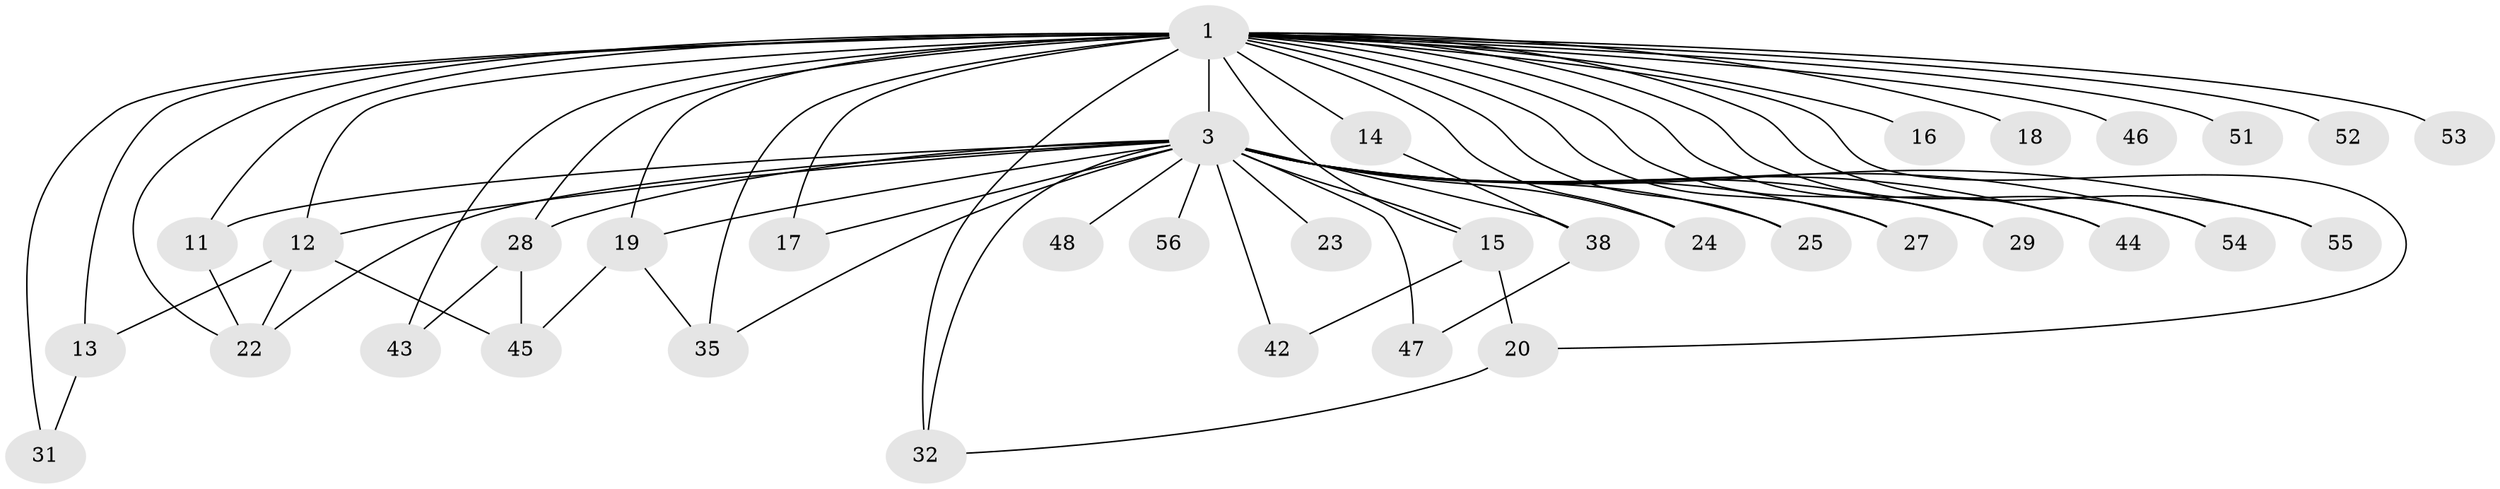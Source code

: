 // original degree distribution, {13: 0.0136986301369863, 23: 0.0273972602739726, 14: 0.0136986301369863, 16: 0.0136986301369863, 19: 0.0273972602739726, 17: 0.0273972602739726, 18: 0.0136986301369863, 3: 0.2602739726027397, 6: 0.0136986301369863, 4: 0.0958904109589041, 2: 0.4931506849315068}
// Generated by graph-tools (version 1.1) at 2025/14/03/09/25 04:14:18]
// undirected, 36 vertices, 64 edges
graph export_dot {
graph [start="1"]
  node [color=gray90,style=filled];
  1 [super="+7+2"];
  3 [super="+4+21+50"];
  11 [super="+61"];
  12;
  13;
  14;
  15;
  16;
  17;
  18;
  19 [super="+36"];
  20;
  22 [super="+26"];
  23;
  24 [super="+40"];
  25;
  27 [super="+73"];
  28 [super="+62"];
  29;
  31;
  32 [super="+70"];
  35;
  38;
  42;
  43;
  44;
  45;
  46;
  47;
  48;
  51;
  52;
  53;
  54;
  55;
  56;
  1 -- 3 [weight=32];
  1 -- 29;
  1 -- 46 [weight=3];
  1 -- 55;
  1 -- 14 [weight=2];
  1 -- 51 [weight=2];
  1 -- 19;
  1 -- 22;
  1 -- 27;
  1 -- 11;
  1 -- 12;
  1 -- 13;
  1 -- 15;
  1 -- 16 [weight=2];
  1 -- 17;
  1 -- 18;
  1 -- 20;
  1 -- 25;
  1 -- 28 [weight=2];
  1 -- 31;
  1 -- 32 [weight=2];
  1 -- 35;
  1 -- 43;
  1 -- 44;
  1 -- 52 [weight=2];
  1 -- 53 [weight=2];
  1 -- 54;
  1 -- 24;
  3 -- 42;
  3 -- 11;
  3 -- 12 [weight=2];
  3 -- 15;
  3 -- 17 [weight=2];
  3 -- 19;
  3 -- 22;
  3 -- 23;
  3 -- 24 [weight=2];
  3 -- 25;
  3 -- 27 [weight=2];
  3 -- 29;
  3 -- 35;
  3 -- 38;
  3 -- 47;
  3 -- 48 [weight=2];
  3 -- 54;
  3 -- 55;
  3 -- 56 [weight=2];
  3 -- 32;
  3 -- 44;
  3 -- 28;
  11 -- 22;
  12 -- 13;
  12 -- 22;
  12 -- 45;
  13 -- 31;
  14 -- 38;
  15 -- 20;
  15 -- 42;
  19 -- 35;
  19 -- 45;
  20 -- 32;
  28 -- 43;
  28 -- 45;
  38 -- 47;
}
